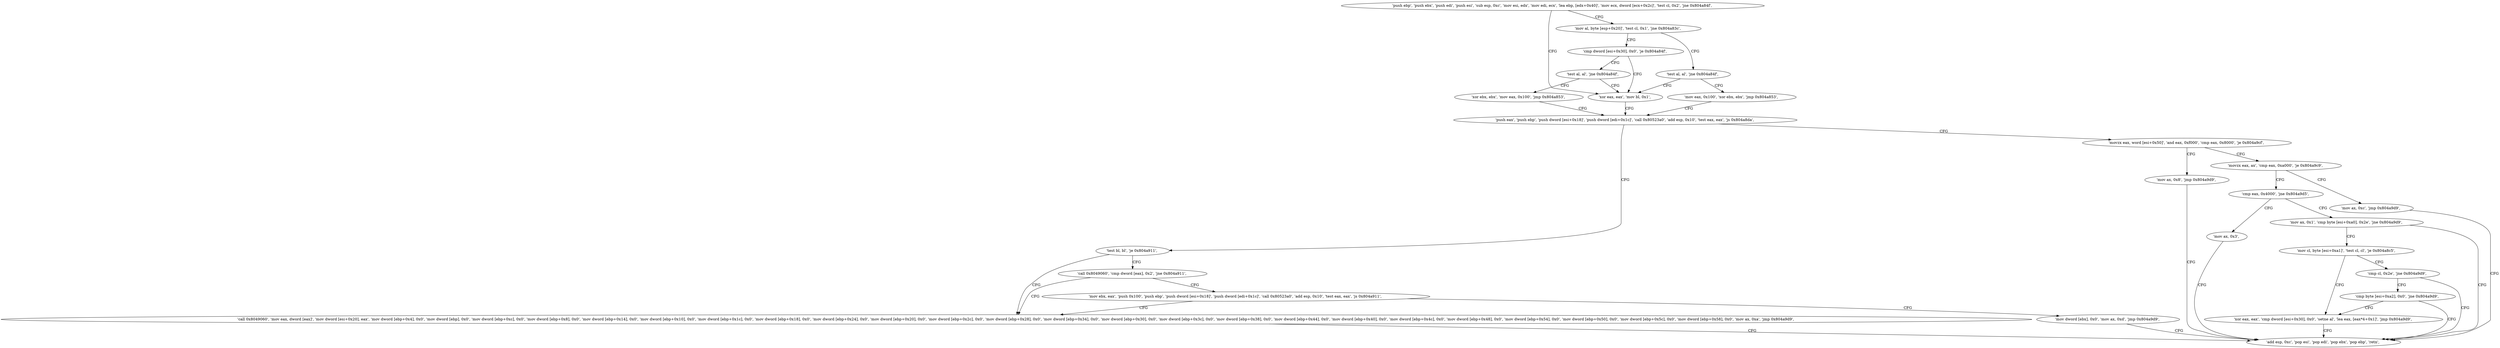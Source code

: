 digraph "func" {
"134522896" [label = "'push ebp', 'push ebx', 'push edi', 'push esi', 'sub esp, 0xc', 'mov esi, edx', 'mov edi, ecx', 'lea ebp, [edx+0x40]', 'mov ecx, dword [ecx+0x2c]', 'test cl, 0x2', 'jne 0x804a84f', " ]
"134522959" [label = "'xor eax, eax', 'mov bl, 0x1', " ]
"134522918" [label = "'mov al, byte [esp+0x20]', 'test cl, 0x1', 'jne 0x804a83c', " ]
"134522963" [label = "'push eax', 'push ebp', 'push dword [esi+0x18]', 'push dword [edi+0x1c]', 'call 0x80523a0', 'add esp, 0x10', 'test eax, eax', 'js 0x804a8da', " ]
"134522940" [label = "'cmp dword [esi+0x30], 0x0', 'je 0x804a84f', " ]
"134522927" [label = "'test al, al', 'jne 0x804a84f', " ]
"134523098" [label = "'test bl, bl', 'je 0x804a911', " ]
"134523153" [label = "'call 0x8049060', 'mov eax, dword [eax]', 'mov dword [esi+0x20], eax', 'mov dword [ebp+0x4], 0x0', 'mov dword [ebp], 0x0', 'mov dword [ebp+0xc], 0x0', 'mov dword [ebp+0x8], 0x0', 'mov dword [ebp+0x14], 0x0', 'mov dword [ebp+0x10], 0x0', 'mov dword [ebp+0x1c], 0x0', 'mov dword [ebp+0x18], 0x0', 'mov dword [ebp+0x24], 0x0', 'mov dword [ebp+0x20], 0x0', 'mov dword [ebp+0x2c], 0x0', 'mov dword [ebp+0x28], 0x0', 'mov dword [ebp+0x34], 0x0', 'mov dword [ebp+0x30], 0x0', 'mov dword [ebp+0x3c], 0x0', 'mov dword [ebp+0x38], 0x0', 'mov dword [ebp+0x44], 0x0', 'mov dword [ebp+0x40], 0x0', 'mov dword [ebp+0x4c], 0x0', 'mov dword [ebp+0x48], 0x0', 'mov dword [ebp+0x54], 0x0', 'mov dword [ebp+0x50], 0x0', 'mov dword [ebp+0x5c], 0x0', 'mov dword [ebp+0x58], 0x0', 'mov ax, 0xa', 'jmp 0x804a9d9', " ]
"134523102" [label = "'call 0x8049060', 'cmp dword [eax], 0x2', 'jne 0x804a911', " ]
"134522983" [label = "'movzx eax, word [esi+0x50]', 'and eax, 0xf000', 'cmp eax, 0x8000', 'je 0x804a9cf', " ]
"134523343" [label = "'mov ax, 0x8', 'jmp 0x804a9d9', " ]
"134523003" [label = "'movzx eax, ax', 'cmp eax, 0xa000', 'je 0x804a9c9', " ]
"134522946" [label = "'test al, al', 'jne 0x804a84f', " ]
"134522931" [label = "'mov eax, 0x100', 'xor ebx, ebx', 'jmp 0x804a853', " ]
"134523353" [label = "'add esp, 0xc', 'pop esi', 'pop edi', 'pop ebx', 'pop ebp', 'retn', " ]
"134523112" [label = "'mov ebx, eax', 'push 0x100', 'push ebp', 'push dword [esi+0x18]', 'push dword [edi+0x1c]', 'call 0x80523a0', 'add esp, 0x10', 'test eax, eax', 'js 0x804a911', " ]
"134523337" [label = "'mov ax, 0xc', 'jmp 0x804a9d9', " ]
"134523017" [label = "'cmp eax, 0x4000', 'jne 0x804a9d5', " ]
"134522950" [label = "'xor ebx, ebx', 'mov eax, 0x100', 'jmp 0x804a853', " ]
"134523138" [label = "'mov dword [ebx], 0x0', 'mov ax, 0xd', 'jmp 0x804a9d9', " ]
"134523349" [label = "'mov ax, 0x3', " ]
"134523028" [label = "'mov ax, 0x1', 'cmp byte [esi+0xa0], 0x2e', 'jne 0x804a9d9', " ]
"134523045" [label = "'mov cl, byte [esi+0xa1]', 'test cl, cl', 'je 0x804a8c5', " ]
"134523077" [label = "'xor eax, eax', 'cmp dword [esi+0x30], 0x0', 'setne al', 'lea eax, [eax*4+0x1]', 'jmp 0x804a9d9', " ]
"134523055" [label = "'cmp cl, 0x2e', 'jne 0x804a9d9', " ]
"134523064" [label = "'cmp byte [esi+0xa2], 0x0', 'jne 0x804a9d9', " ]
"134522896" -> "134522959" [ label = "CFG" ]
"134522896" -> "134522918" [ label = "CFG" ]
"134522959" -> "134522963" [ label = "CFG" ]
"134522918" -> "134522940" [ label = "CFG" ]
"134522918" -> "134522927" [ label = "CFG" ]
"134522963" -> "134523098" [ label = "CFG" ]
"134522963" -> "134522983" [ label = "CFG" ]
"134522940" -> "134522959" [ label = "CFG" ]
"134522940" -> "134522946" [ label = "CFG" ]
"134522927" -> "134522959" [ label = "CFG" ]
"134522927" -> "134522931" [ label = "CFG" ]
"134523098" -> "134523153" [ label = "CFG" ]
"134523098" -> "134523102" [ label = "CFG" ]
"134523153" -> "134523353" [ label = "CFG" ]
"134523102" -> "134523153" [ label = "CFG" ]
"134523102" -> "134523112" [ label = "CFG" ]
"134522983" -> "134523343" [ label = "CFG" ]
"134522983" -> "134523003" [ label = "CFG" ]
"134523343" -> "134523353" [ label = "CFG" ]
"134523003" -> "134523337" [ label = "CFG" ]
"134523003" -> "134523017" [ label = "CFG" ]
"134522946" -> "134522959" [ label = "CFG" ]
"134522946" -> "134522950" [ label = "CFG" ]
"134522931" -> "134522963" [ label = "CFG" ]
"134523112" -> "134523153" [ label = "CFG" ]
"134523112" -> "134523138" [ label = "CFG" ]
"134523337" -> "134523353" [ label = "CFG" ]
"134523017" -> "134523349" [ label = "CFG" ]
"134523017" -> "134523028" [ label = "CFG" ]
"134522950" -> "134522963" [ label = "CFG" ]
"134523138" -> "134523353" [ label = "CFG" ]
"134523349" -> "134523353" [ label = "CFG" ]
"134523028" -> "134523353" [ label = "CFG" ]
"134523028" -> "134523045" [ label = "CFG" ]
"134523045" -> "134523077" [ label = "CFG" ]
"134523045" -> "134523055" [ label = "CFG" ]
"134523077" -> "134523353" [ label = "CFG" ]
"134523055" -> "134523353" [ label = "CFG" ]
"134523055" -> "134523064" [ label = "CFG" ]
"134523064" -> "134523353" [ label = "CFG" ]
"134523064" -> "134523077" [ label = "CFG" ]
}
